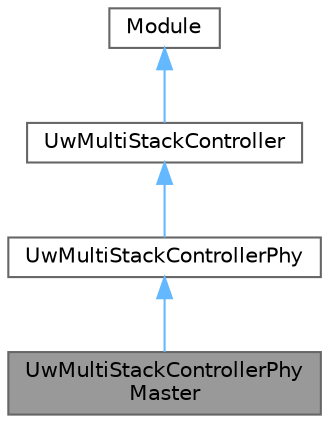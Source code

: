 digraph "UwMultiStackControllerPhyMaster"
{
 // LATEX_PDF_SIZE
  bgcolor="transparent";
  edge [fontname=Helvetica,fontsize=10,labelfontname=Helvetica,labelfontsize=10];
  node [fontname=Helvetica,fontsize=10,shape=box,height=0.2,width=0.4];
  Node1 [id="Node000001",label="UwMultiStackControllerPhy\lMaster",height=0.2,width=0.4,color="gray40", fillcolor="grey60", style="filled", fontcolor="black",tooltip="Class used to represents the UwMultiStackControllerPhyMaster layer of a node."];
  Node2 -> Node1 [id="edge1_Node000001_Node000002",dir="back",color="steelblue1",style="solid",tooltip=" "];
  Node2 [id="Node000002",label="UwMultiStackControllerPhy",height=0.2,width=0.4,color="gray40", fillcolor="white", style="filled",URL="$classUwMultiStackControllerPhy.html",tooltip=" "];
  Node3 -> Node2 [id="edge2_Node000002_Node000003",dir="back",color="steelblue1",style="solid",tooltip=" "];
  Node3 [id="Node000003",label="UwMultiStackController",height=0.2,width=0.4,color="gray40", fillcolor="white", style="filled",URL="$classUwMultiStackController.html",tooltip="Class used to represents the UwMultiStackController layer of a node."];
  Node4 -> Node3 [id="edge3_Node000003_Node000004",dir="back",color="steelblue1",style="solid",tooltip=" "];
  Node4 [id="Node000004",label="Module",height=0.2,width=0.4,color="gray40", fillcolor="white", style="filled",tooltip=" "];
}
